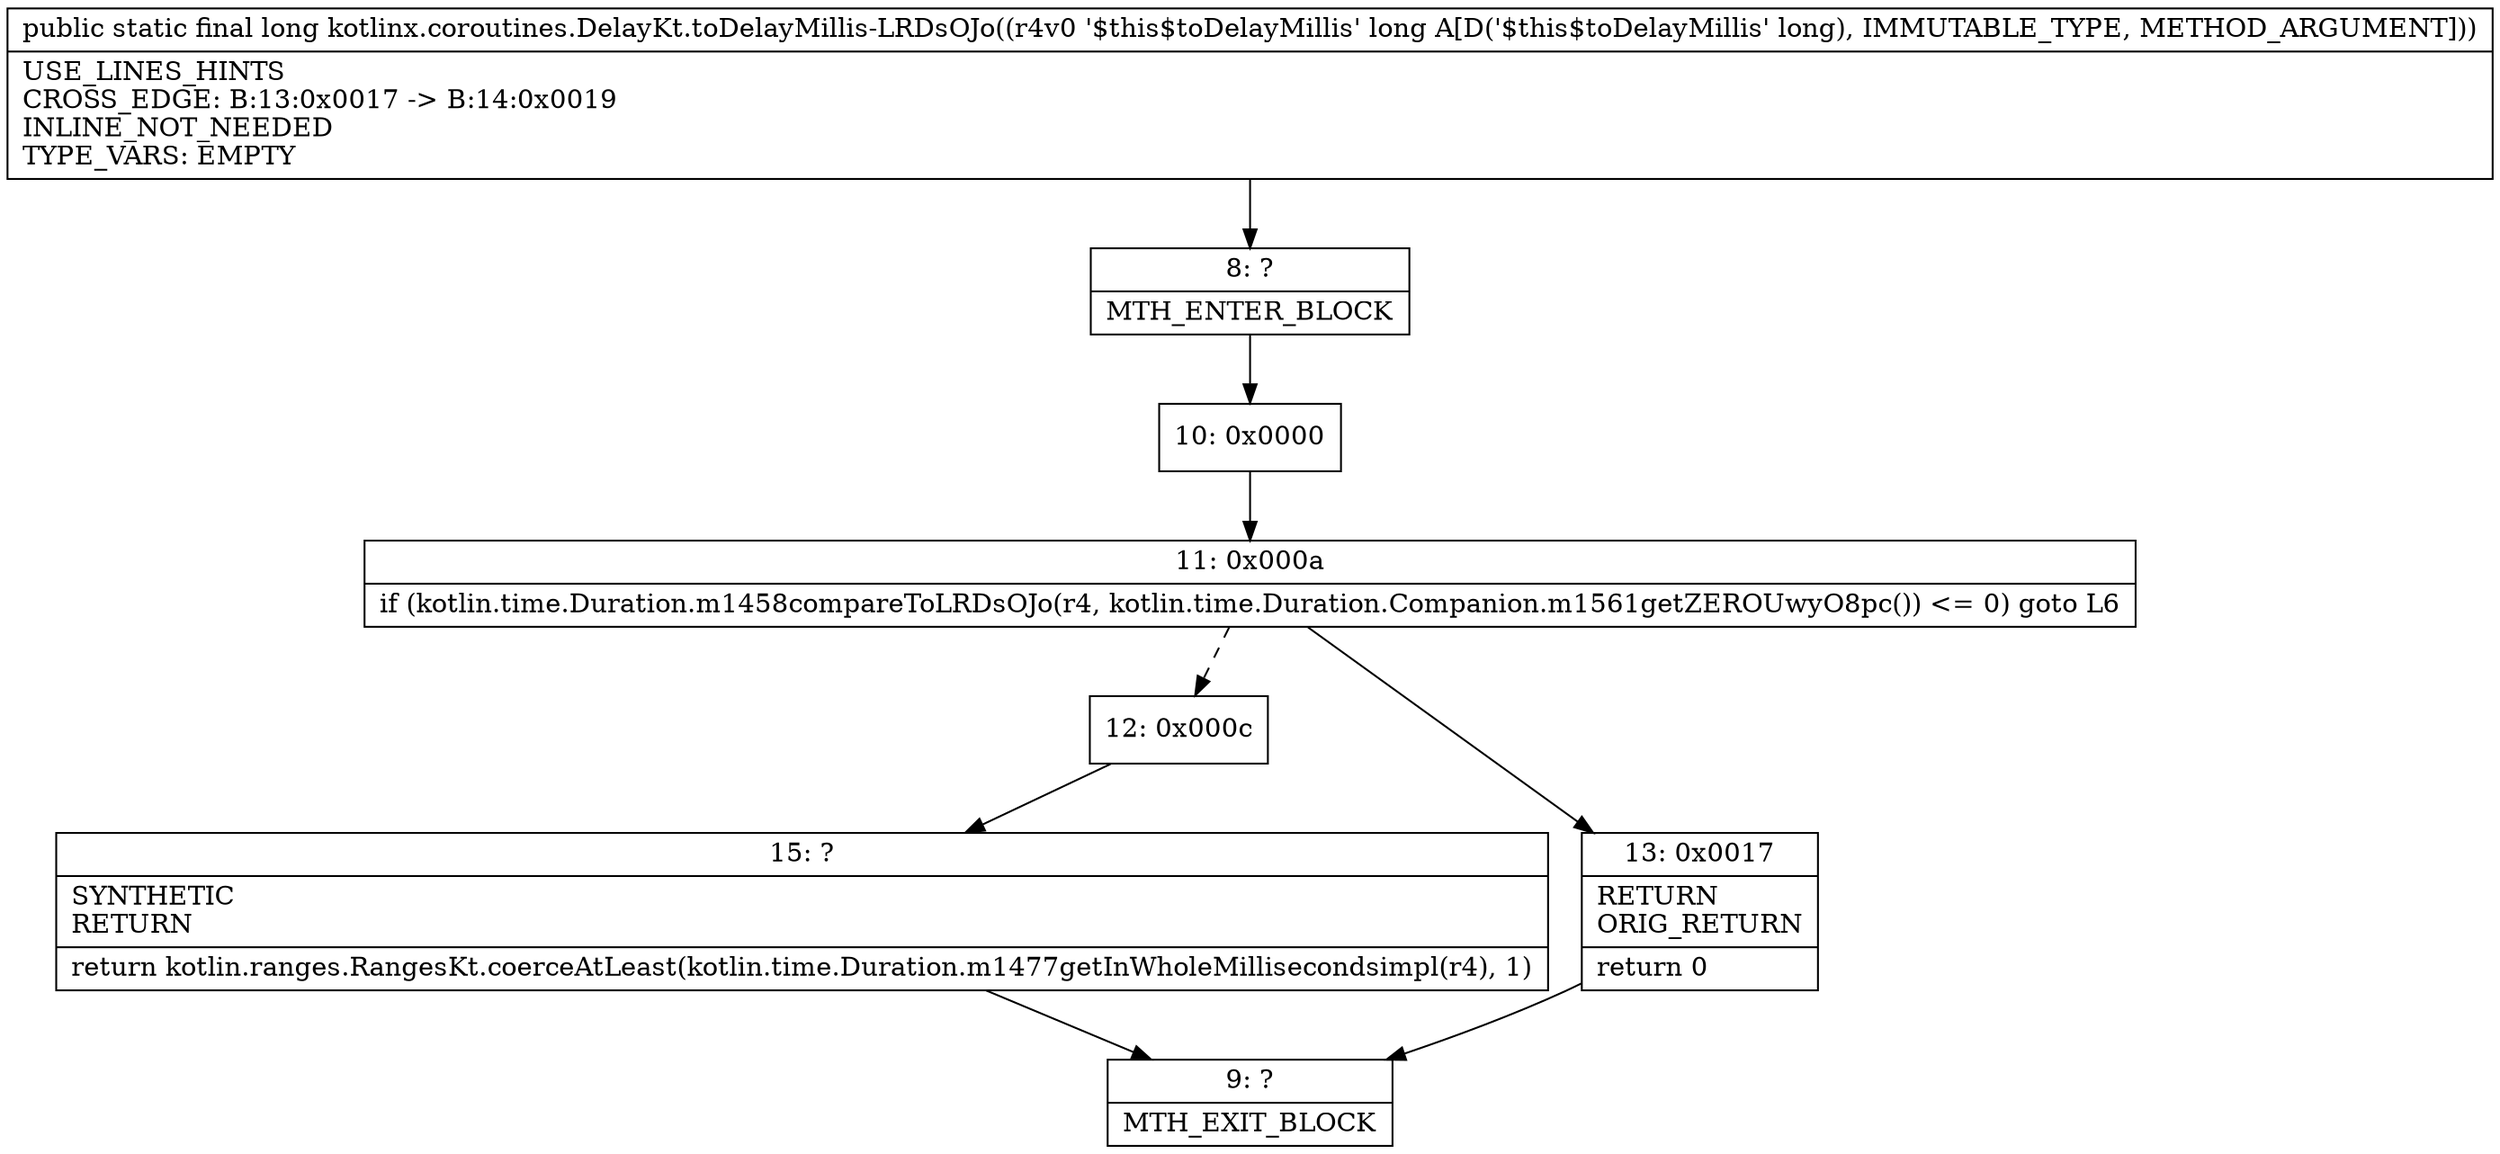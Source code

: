 digraph "CFG forkotlinx.coroutines.DelayKt.toDelayMillis\-LRDsOJo(J)J" {
Node_8 [shape=record,label="{8\:\ ?|MTH_ENTER_BLOCK\l}"];
Node_10 [shape=record,label="{10\:\ 0x0000}"];
Node_11 [shape=record,label="{11\:\ 0x000a|if (kotlin.time.Duration.m1458compareToLRDsOJo(r4, kotlin.time.Duration.Companion.m1561getZEROUwyO8pc()) \<= 0) goto L6\l}"];
Node_12 [shape=record,label="{12\:\ 0x000c}"];
Node_15 [shape=record,label="{15\:\ ?|SYNTHETIC\lRETURN\l|return kotlin.ranges.RangesKt.coerceAtLeast(kotlin.time.Duration.m1477getInWholeMillisecondsimpl(r4), 1)\l}"];
Node_9 [shape=record,label="{9\:\ ?|MTH_EXIT_BLOCK\l}"];
Node_13 [shape=record,label="{13\:\ 0x0017|RETURN\lORIG_RETURN\l|return 0\l}"];
MethodNode[shape=record,label="{public static final long kotlinx.coroutines.DelayKt.toDelayMillis\-LRDsOJo((r4v0 '$this$toDelayMillis' long A[D('$this$toDelayMillis' long), IMMUTABLE_TYPE, METHOD_ARGUMENT]))  | USE_LINES_HINTS\lCROSS_EDGE: B:13:0x0017 \-\> B:14:0x0019\lINLINE_NOT_NEEDED\lTYPE_VARS: EMPTY\l}"];
MethodNode -> Node_8;Node_8 -> Node_10;
Node_10 -> Node_11;
Node_11 -> Node_12[style=dashed];
Node_11 -> Node_13;
Node_12 -> Node_15;
Node_15 -> Node_9;
Node_13 -> Node_9;
}

